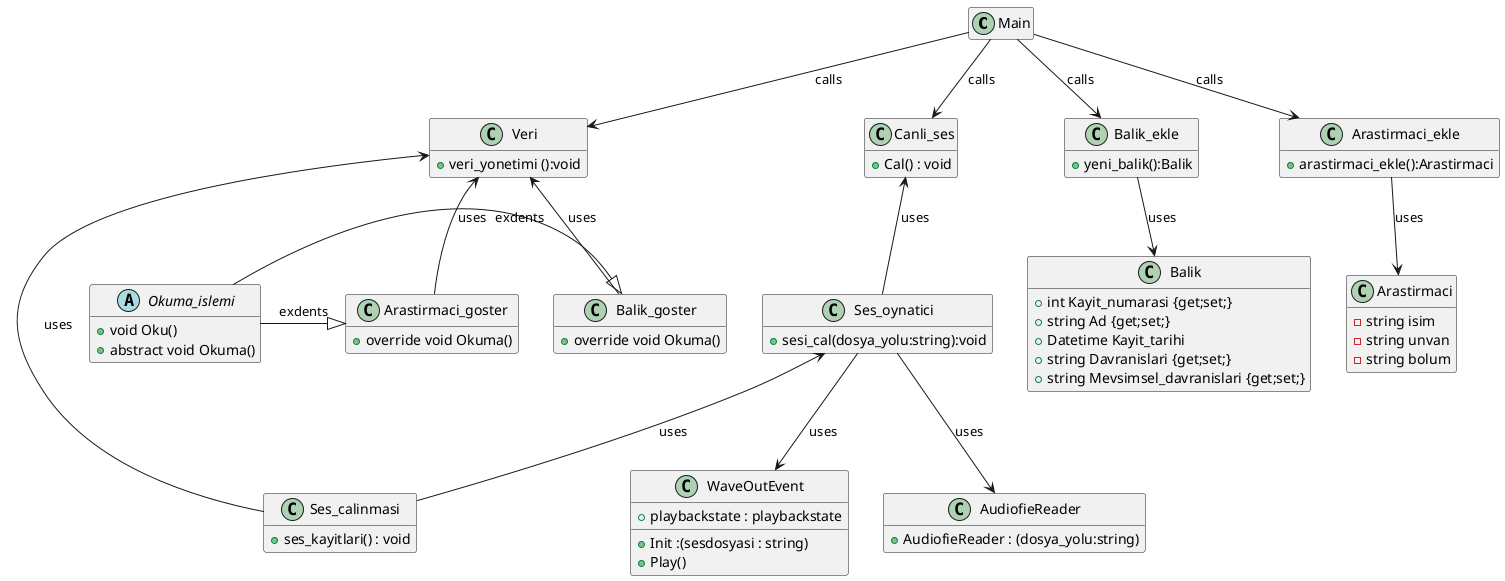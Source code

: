 @startuml Torul

class Main{}

class Balik
{
    + int Kayit_numarasi {get;set;}
    + string Ad {get;set;}
    + Datetime Kayit_tarihi 
    + string Davranislari {get;set;}
    + string Mevsimsel_davranislari {get;set;}
}

class Balik_ekle
{
    + yeni_balik():Balik
}

class Balik_goster
{
    + override void Okuma()
}

class Arastirmaci
{
    - string isim
    - string unvan
    - string bolum
}

class Arastirmaci_ekle
{
    + arastirmaci_ekle():Arastirmaci
}

class Arastirmaci_goster
{
    + override void Okuma()
}

class Ses_oynatici
{
    + sesi_cal(dosya_yolu:string):void
}

class AudiofieReader
{
    + AudiofieReader : (dosya_yolu:string)
}

class WaveOutEvent
{
    + Init :(sesdosyasi : string)
    + Play()
    + playbackstate : playbackstate
}

class Ses_calinmasi
{
    + ses_kayitlari() : void
}

class Canli_ses
{
    + Cal() : void
}
abstract class Okuma_islemi
{
    + void Oku()
    + abstract void Okuma()
}
class Veri
{
    + veri_yonetimi ():void
}


Okuma_islemi -|> Balik_goster : exdents
Okuma_islemi -|> Arastirmaci_goster : exdents

Balik_ekle --> Balik : uses
Arastirmaci_ekle --> Arastirmaci : uses

Ses_oynatici <-- Ses_calinmasi : uses
Ses_oynatici --> AudiofieReader : uses
Ses_oynatici --> WaveOutEvent : uses
Canli_ses <-- Ses_oynatici : uses

Veri <-- Balik_goster : uses
Veri <-- Arastirmaci_goster : uses
Veri <-- Ses_calinmasi : uses

Main --> Balik_ekle : calls
Main --> Arastirmaci_ekle : calls
Main --> Canli_ses : calls
Main --> Veri : calls

hide empty member
@enduml